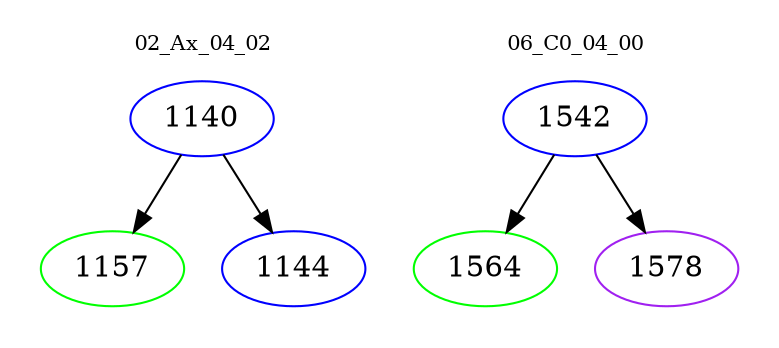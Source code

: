 digraph{
subgraph cluster_0 {
color = white
label = "02_Ax_04_02";
fontsize=10;
T0_1140 [label="1140", color="blue"]
T0_1140 -> T0_1157 [color="black"]
T0_1157 [label="1157", color="green"]
T0_1140 -> T0_1144 [color="black"]
T0_1144 [label="1144", color="blue"]
}
subgraph cluster_1 {
color = white
label = "06_C0_04_00";
fontsize=10;
T1_1542 [label="1542", color="blue"]
T1_1542 -> T1_1564 [color="black"]
T1_1564 [label="1564", color="green"]
T1_1542 -> T1_1578 [color="black"]
T1_1578 [label="1578", color="purple"]
}
}
